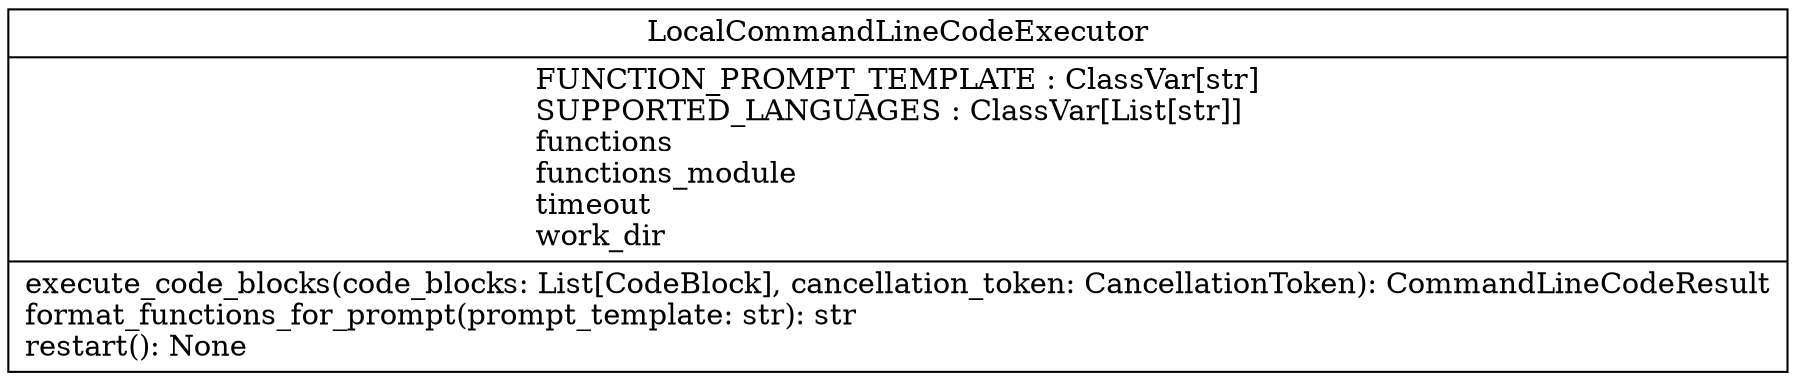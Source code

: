 digraph "classes_autogen_ext" {
rankdir=BT
charset="utf-8"
"local.LocalCommandLineCodeExecutor" [color="black", fontcolor="black", label=<{LocalCommandLineCodeExecutor|FUNCTION_PROMPT_TEMPLATE : ClassVar[str]<br ALIGN="LEFT"/>SUPPORTED_LANGUAGES : ClassVar[List[str]]<br ALIGN="LEFT"/>functions<br ALIGN="LEFT"/>functions_module<br ALIGN="LEFT"/>timeout<br ALIGN="LEFT"/>work_dir<br ALIGN="LEFT"/>|execute_code_blocks(code_blocks: List[CodeBlock], cancellation_token: CancellationToken): CommandLineCodeResult<br ALIGN="LEFT"/>format_functions_for_prompt(prompt_template: str): str<br ALIGN="LEFT"/>restart(): None<br ALIGN="LEFT"/>}>, shape="record", style="solid"];
}
